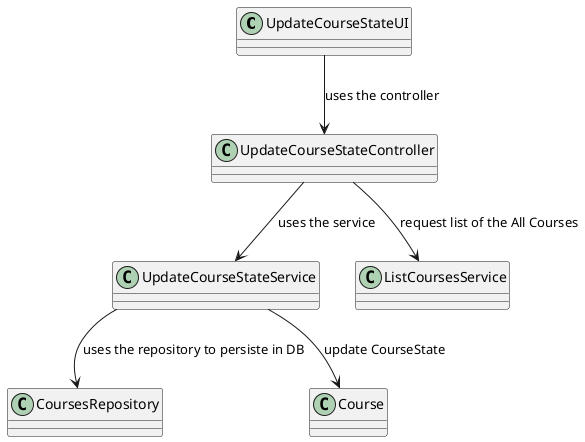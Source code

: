 @startuml
'https://plantuml.com/class-diagram

class UpdateCourseStateUI  {

}

class UpdateCourseStateController {

}

class UpdateCourseStateService {
}

class CoursesRepository {

}

class Course {

}

UpdateCourseStateUI -down-> UpdateCourseStateController: uses the controller
UpdateCourseStateController --> UpdateCourseStateService: uses the service
UpdateCourseStateService --> CoursesRepository: uses the repository to persiste in DB
UpdateCourseStateService --> Course: update CourseState
UpdateCourseStateController --> ListCoursesService: request list of the All Courses


@enduml